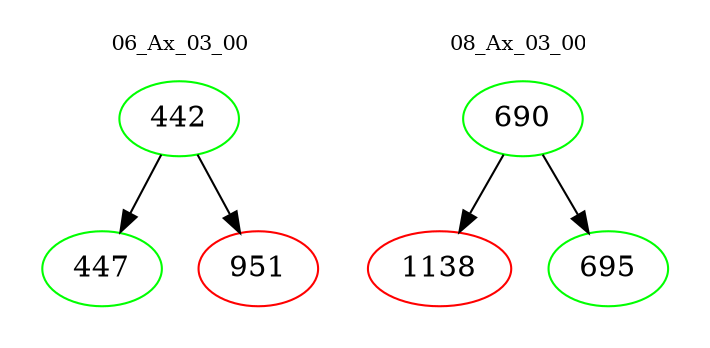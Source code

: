 digraph{
subgraph cluster_0 {
color = white
label = "06_Ax_03_00";
fontsize=10;
T0_442 [label="442", color="green"]
T0_442 -> T0_447 [color="black"]
T0_447 [label="447", color="green"]
T0_442 -> T0_951 [color="black"]
T0_951 [label="951", color="red"]
}
subgraph cluster_1 {
color = white
label = "08_Ax_03_00";
fontsize=10;
T1_690 [label="690", color="green"]
T1_690 -> T1_1138 [color="black"]
T1_1138 [label="1138", color="red"]
T1_690 -> T1_695 [color="black"]
T1_695 [label="695", color="green"]
}
}
